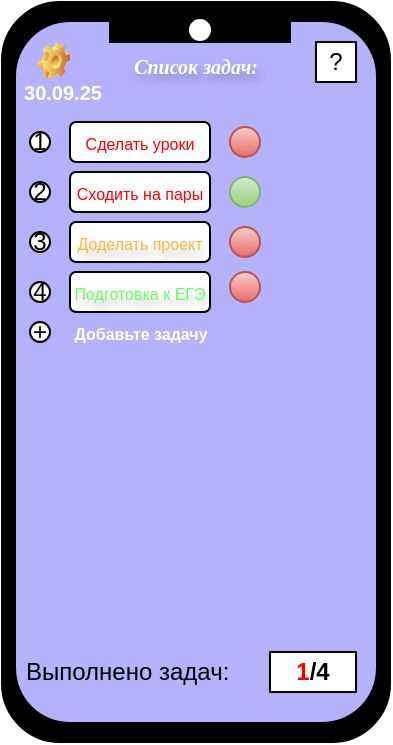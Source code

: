<mxfile version="28.2.5">
  <diagram name="Страница — 1" id="IfPUH7bpXmX5KGbp5eGh">
    <mxGraphModel dx="653" dy="378" grid="1" gridSize="10" guides="1" tooltips="1" connect="1" arrows="1" fold="1" page="1" pageScale="1" pageWidth="827" pageHeight="1169" math="0" shadow="0">
      <root>
        <mxCell id="0" />
        <mxCell id="1" parent="0" />
        <mxCell id="g-NqWIktPYpJOMgqSbbA-1" value="" style="rounded=1;whiteSpace=wrap;html=1;fillColor=#000000;" vertex="1" parent="1">
          <mxGeometry x="306" y="180" width="194" height="370" as="geometry" />
        </mxCell>
        <mxCell id="g-NqWIktPYpJOMgqSbbA-5" value="" style="rounded=1;whiteSpace=wrap;html=1;fillColor=light-dark(#b6b1fb, #4b2d08);strokeColor=none;" vertex="1" parent="1">
          <mxGeometry x="313" y="190" width="180" height="350" as="geometry" />
        </mxCell>
        <mxCell id="g-NqWIktPYpJOMgqSbbA-8" value="" style="rounded=0;whiteSpace=wrap;html=1;fillColor=#000000;" vertex="1" parent="1">
          <mxGeometry x="360" y="190" width="90" height="10" as="geometry" />
        </mxCell>
        <mxCell id="g-NqWIktPYpJOMgqSbbA-9" style="edgeStyle=orthogonalEdgeStyle;rounded=0;orthogonalLoop=1;jettySize=auto;html=1;exitX=0.5;exitY=1;exitDx=0;exitDy=0;" edge="1" parent="1" source="g-NqWIktPYpJOMgqSbbA-8" target="g-NqWIktPYpJOMgqSbbA-8">
          <mxGeometry relative="1" as="geometry" />
        </mxCell>
        <mxCell id="g-NqWIktPYpJOMgqSbbA-10" value="" style="ellipse;whiteSpace=wrap;html=1;aspect=fixed;" vertex="1" parent="1">
          <mxGeometry x="399" y="188" width="12" height="12" as="geometry" />
        </mxCell>
        <mxCell id="g-NqWIktPYpJOMgqSbbA-11" value="Список задач:" style="text;align=center;verticalAlign=top;resizable=0;points=[];autosize=1;strokeColor=none;fillColor=none;fontStyle=3;labelBackgroundColor=none;labelBorderColor=none;textShadow=1;fontSize=10;fontColor=light-dark(#FFFFFF,#EDEDED);fontFamily=Tahoma;horizontal=1;" vertex="1" parent="1">
          <mxGeometry x="358" y="200" width="90" height="30" as="geometry" />
        </mxCell>
        <mxCell id="g-NqWIktPYpJOMgqSbbA-14" value="&lt;font style=&quot;color: rgb(255, 0, 0); font-size: 8px;&quot;&gt;Сделать уроки&lt;/font&gt;" style="rounded=1;whiteSpace=wrap;html=1;" vertex="1" parent="1">
          <mxGeometry x="340" y="240" width="70" height="20" as="geometry" />
        </mxCell>
        <mxCell id="g-NqWIktPYpJOMgqSbbA-19" value="1" style="ellipse;whiteSpace=wrap;html=1;aspect=fixed;" vertex="1" parent="1">
          <mxGeometry x="320" y="245" width="10" height="10" as="geometry" />
        </mxCell>
        <mxCell id="g-NqWIktPYpJOMgqSbbA-20" value="2" style="ellipse;whiteSpace=wrap;html=1;aspect=fixed;" vertex="1" parent="1">
          <mxGeometry x="320" y="270" width="10" height="10" as="geometry" />
        </mxCell>
        <mxCell id="g-NqWIktPYpJOMgqSbbA-21" value="&lt;font style=&quot;color: rgb(255, 0, 0); font-size: 8px;&quot;&gt;Сходить на пары&lt;/font&gt;" style="rounded=1;whiteSpace=wrap;html=1;" vertex="1" parent="1">
          <mxGeometry x="340" y="265" width="70" height="20" as="geometry" />
        </mxCell>
        <mxCell id="g-NqWIktPYpJOMgqSbbA-22" value="3" style="ellipse;whiteSpace=wrap;html=1;aspect=fixed;" vertex="1" parent="1">
          <mxGeometry x="320" y="295" width="10" height="10" as="geometry" />
        </mxCell>
        <mxCell id="g-NqWIktPYpJOMgqSbbA-23" value="&lt;font style=&quot;font-size: 8px; color: rgb(255, 183, 58);&quot;&gt;Доделать проект&lt;/font&gt;" style="rounded=1;whiteSpace=wrap;html=1;textShadow=1;fontStyle=0" vertex="1" parent="1">
          <mxGeometry x="340" y="290" width="70" height="20" as="geometry" />
        </mxCell>
        <mxCell id="g-NqWIktPYpJOMgqSbbA-32" value="4" style="ellipse;whiteSpace=wrap;html=1;aspect=fixed;" vertex="1" parent="1">
          <mxGeometry x="320" y="320" width="10" height="10" as="geometry" />
        </mxCell>
        <mxCell id="g-NqWIktPYpJOMgqSbbA-33" value="&lt;font style=&quot;font-size: 8px; color: rgb(102, 255, 102);&quot;&gt;Подготовка к ЕГЭ&lt;/font&gt;" style="rounded=1;whiteSpace=wrap;html=1;textShadow=1;fontStyle=0" vertex="1" parent="1">
          <mxGeometry x="340" y="315" width="70" height="20" as="geometry" />
        </mxCell>
        <mxCell id="g-NqWIktPYpJOMgqSbbA-35" value="30.09.25" style="text;html=1;align=center;verticalAlign=middle;resizable=0;points=[];autosize=1;strokeColor=none;fillColor=none;fontColor=#FFFFFF;fontSize=10;fontStyle=1" vertex="1" parent="1">
          <mxGeometry x="306" y="210" width="60" height="30" as="geometry" />
        </mxCell>
        <mxCell id="g-NqWIktPYpJOMgqSbbA-37" value="" style="ellipse;whiteSpace=wrap;html=1;aspect=fixed;fillColor=#f8cecc;gradientColor=#ea6b66;strokeColor=#b85450;" vertex="1" parent="1">
          <mxGeometry x="420" y="242.5" width="15" height="15" as="geometry" />
        </mxCell>
        <mxCell id="g-NqWIktPYpJOMgqSbbA-38" value="" style="ellipse;whiteSpace=wrap;html=1;aspect=fixed;fillColor=#d5e8d4;gradientColor=#97d077;strokeColor=#82b366;" vertex="1" parent="1">
          <mxGeometry x="420" y="267.5" width="15" height="15" as="geometry" />
        </mxCell>
        <mxCell id="g-NqWIktPYpJOMgqSbbA-40" value="" style="ellipse;whiteSpace=wrap;html=1;aspect=fixed;fillColor=#f8cecc;gradientColor=#ea6b66;strokeColor=#b85450;" vertex="1" parent="1">
          <mxGeometry x="420" y="292.5" width="15" height="15" as="geometry" />
        </mxCell>
        <mxCell id="g-NqWIktPYpJOMgqSbbA-41" value="" style="ellipse;whiteSpace=wrap;html=1;aspect=fixed;fillColor=#f8cecc;gradientColor=#ea6b66;strokeColor=#b85450;" vertex="1" parent="1">
          <mxGeometry x="420" y="315" width="15" height="15" as="geometry" />
        </mxCell>
        <mxCell id="g-NqWIktPYpJOMgqSbbA-43" value="&lt;b&gt;&lt;font&gt;&lt;font style=&quot;color: rgb(255, 0, 0);&quot;&gt;1&lt;/font&gt;&lt;font style=&quot;color: light-dark(rgb(0, 0, 0), rgb(0, 118, 0));&quot;&gt;/4&lt;/font&gt;&lt;/font&gt;&lt;/b&gt;" style="rounded=0;whiteSpace=wrap;html=1;" vertex="1" parent="1">
          <mxGeometry x="440" y="505" width="43" height="20" as="geometry" />
        </mxCell>
        <mxCell id="g-NqWIktPYpJOMgqSbbA-44" value="Выполнено задач:&amp;nbsp;" style="text;html=1;align=center;verticalAlign=middle;resizable=0;points=[];autosize=1;strokeColor=none;fillColor=none;" vertex="1" parent="1">
          <mxGeometry x="305" y="500" width="130" height="30" as="geometry" />
        </mxCell>
        <mxCell id="g-NqWIktPYpJOMgqSbbA-46" value="+" style="ellipse;whiteSpace=wrap;html=1;aspect=fixed;" vertex="1" parent="1">
          <mxGeometry x="320" y="340" width="10" height="10" as="geometry" />
        </mxCell>
        <mxCell id="g-NqWIktPYpJOMgqSbbA-47" value="&lt;font style=&quot;font-size: 8px; color: rgb(255, 255, 255);&quot;&gt;&lt;b&gt;Добавьте задачу&lt;/b&gt;&lt;/font&gt;" style="text;html=1;align=center;verticalAlign=middle;resizable=0;points=[];autosize=1;" vertex="1" parent="1">
          <mxGeometry x="330" y="330" width="90" height="30" as="geometry" />
        </mxCell>
        <mxCell id="g-NqWIktPYpJOMgqSbbA-55" value="?" style="rounded=0;whiteSpace=wrap;html=1;" vertex="1" parent="1">
          <mxGeometry x="463" y="200" width="20" height="20" as="geometry" />
        </mxCell>
        <mxCell id="g-NqWIktPYpJOMgqSbbA-56" value="" style="shape=image;html=1;verticalLabelPosition=bottom;verticalAlign=top;imageAspect=1;aspect=fixed;image=img/clipart/Gear_128x128.png;imageBackground=none;" vertex="1" parent="1">
          <mxGeometry x="324" y="200" width="16" height="18.77" as="geometry" />
        </mxCell>
      </root>
    </mxGraphModel>
  </diagram>
</mxfile>
